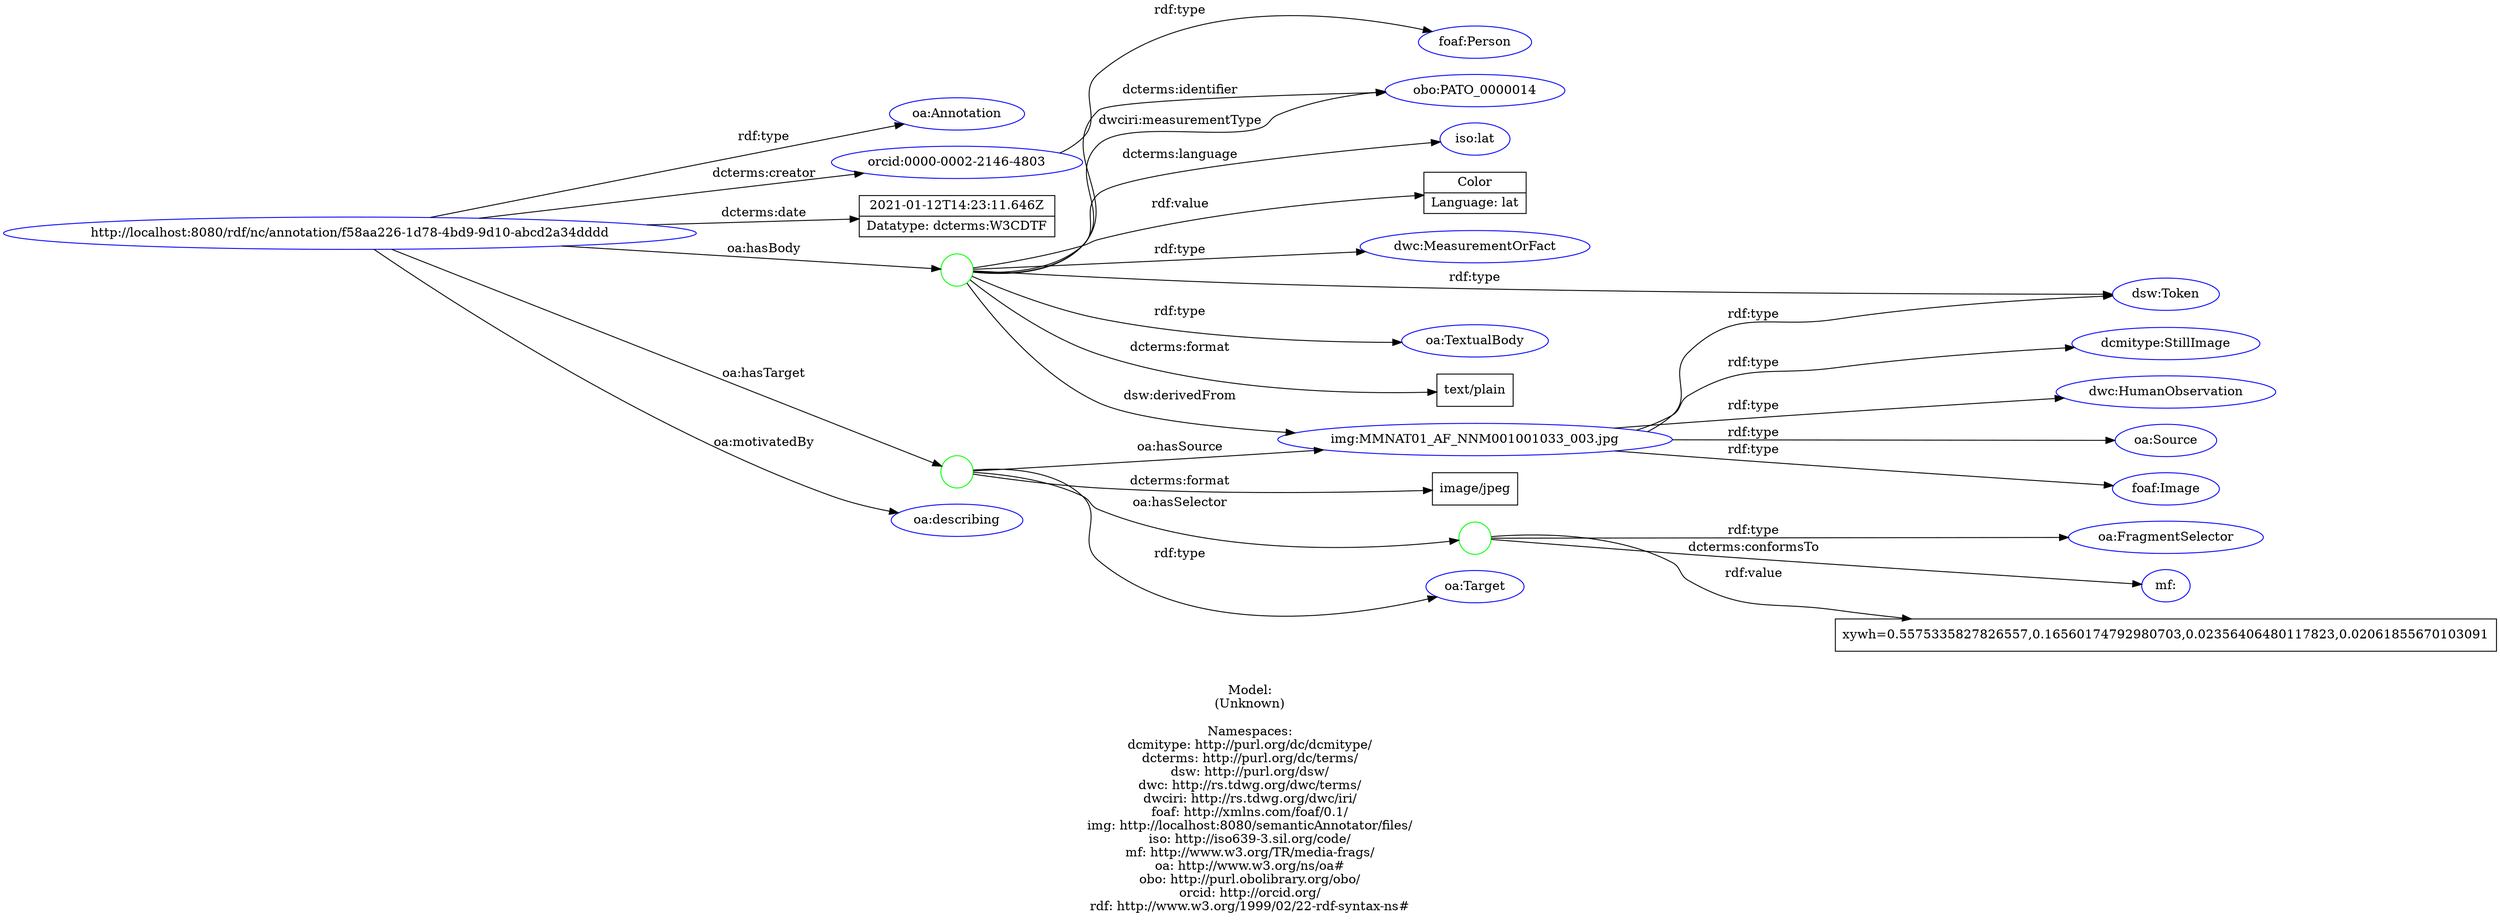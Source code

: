 digraph {
	rankdir = LR;
	charset="utf-8";

	"Rhttp://localhost:8080/rdf/nc/annotation/f58aa226-1d78-4bd9-9d10-abcd2a34dddd" -> "Roa:Annotation" [ label="rdf:type" ];
	"Rhttp://localhost:8080/rdf/nc/annotation/f58aa226-1d78-4bd9-9d10-abcd2a34dddd" -> "Rorcid:0000-0002-2146-4803" [ label="dcterms:creator" ];
	"Rhttp://localhost:8080/rdf/nc/annotation/f58aa226-1d78-4bd9-9d10-abcd2a34dddd" -> "L2021-01-12T14:23:11.646Z|Datatype: dcterms:W3CDTF" [ label="dcterms:date" ];
	"Rhttp://localhost:8080/rdf/nc/annotation/f58aa226-1d78-4bd9-9d10-abcd2a34dddd" -> "B_:node1evflep6ex2" [ label="oa:hasBody" ];
	"B_:node1evflep6ex2" -> "Rdsw:Token" [ label="rdf:type" ];
	"B_:node1evflep6ex2" -> "Rdwc:MeasurementOrFact" [ label="rdf:type" ];
	"B_:node1evflep6ex2" -> "Roa:TextualBody" [ label="rdf:type" ];
	"B_:node1evflep6ex2" -> "Ltext/plain" [ label="dcterms:format" ];
	"B_:node1evflep6ex2" -> "Robo:PATO_0000014" [ label="dcterms:identifier" ];
	"B_:node1evflep6ex2" -> "Riso:lat" [ label="dcterms:language" ];
	"B_:node1evflep6ex2" -> "Rimg:MMNAT01_AF_NNM001001033_003.jpg" [ label="dsw:derivedFrom" ];
	"B_:node1evflep6ex2" -> "Robo:PATO_0000014" [ label="dwciri:measurementType" ];
	"B_:node1evflep6ex2" -> "LColor|Language: lat" [ label="rdf:value" ];
	"Rhttp://localhost:8080/rdf/nc/annotation/f58aa226-1d78-4bd9-9d10-abcd2a34dddd" -> "B_:node1evflep6ex1" [ label="oa:hasTarget" ];
	"B_:node1evflep6ex1" -> "Roa:Target" [ label="rdf:type" ];
	"B_:node1evflep6ex1" -> "Limage/jpeg" [ label="dcterms:format" ];
	"B_:node1evflep6ex1" -> "B_:node1evflep6ex4" [ label="oa:hasSelector" ];
	"B_:node1evflep6ex4" -> "Roa:FragmentSelector" [ label="rdf:type" ];
	"B_:node1evflep6ex4" -> "Rmf:" [ label="dcterms:conformsTo" ];
	"B_:node1evflep6ex4" -> "Lxywh=0.5575335827826557,0.16560174792980703,0.02356406480117823,0.02061855670103091" [ label="rdf:value" ];
	"B_:node1evflep6ex1" -> "Rimg:MMNAT01_AF_NNM001001033_003.jpg" [ label="oa:hasSource" ];
	"Rhttp://localhost:8080/rdf/nc/annotation/f58aa226-1d78-4bd9-9d10-abcd2a34dddd" -> "Roa:describing" [ label="oa:motivatedBy" ];
	"Rorcid:0000-0002-2146-4803" -> "Rfoaf:Person" [ label="rdf:type" ];
	"Rimg:MMNAT01_AF_NNM001001033_003.jpg" -> "Rdcmitype:StillImage" [ label="rdf:type" ];
	"Rimg:MMNAT01_AF_NNM001001033_003.jpg" -> "Rdsw:Token" [ label="rdf:type" ];
	"Rimg:MMNAT01_AF_NNM001001033_003.jpg" -> "Rdwc:HumanObservation" [ label="rdf:type" ];
	"Rimg:MMNAT01_AF_NNM001001033_003.jpg" -> "Roa:Source" [ label="rdf:type" ];
	"Rimg:MMNAT01_AF_NNM001001033_003.jpg" -> "Rfoaf:Image" [ label="rdf:type" ];

	// Resources
	"Rhttp://localhost:8080/rdf/nc/annotation/f58aa226-1d78-4bd9-9d10-abcd2a34dddd" [ label="http://localhost:8080/rdf/nc/annotation/f58aa226-1d78-4bd9-9d10-abcd2a34dddd", shape = ellipse, color = blue ];
	"Roa:Annotation" [ label="oa:Annotation", shape = ellipse, color = blue ];
	"Rorcid:0000-0002-2146-4803" [ label="orcid:0000-0002-2146-4803", shape = ellipse, color = blue ];
	"Rdsw:Token" [ label="dsw:Token", shape = ellipse, color = blue ];
	"Rdwc:MeasurementOrFact" [ label="dwc:MeasurementOrFact", shape = ellipse, color = blue ];
	"Roa:TextualBody" [ label="oa:TextualBody", shape = ellipse, color = blue ];
	"Robo:PATO_0000014" [ label="obo:PATO_0000014", shape = ellipse, color = blue ];
	"Riso:lat" [ label="iso:lat", shape = ellipse, color = blue ];
	"Rimg:MMNAT01_AF_NNM001001033_003.jpg" [ label="img:MMNAT01_AF_NNM001001033_003.jpg", shape = ellipse, color = blue ];
	"Roa:Target" [ label="oa:Target", shape = ellipse, color = blue ];
	"Roa:FragmentSelector" [ label="oa:FragmentSelector", shape = ellipse, color = blue ];
	"Rmf:" [ label="mf:", shape = ellipse, color = blue ];
	"Roa:describing" [ label="oa:describing", shape = ellipse, color = blue ];
	"Rfoaf:Person" [ label="foaf:Person", shape = ellipse, color = blue ];
	"Rdcmitype:StillImage" [ label="dcmitype:StillImage", shape = ellipse, color = blue ];
	"Rdwc:HumanObservation" [ label="dwc:HumanObservation", shape = ellipse, color = blue ];
	"Roa:Source" [ label="oa:Source", shape = ellipse, color = blue ];
	"Rfoaf:Image" [ label="foaf:Image", shape = ellipse, color = blue ];

	// Anonymous nodes
	"B_:node1evflep6ex2" [ label="", shape = circle, color = green ];
	"B_:node1evflep6ex1" [ label="", shape = circle, color = green ];
	"B_:node1evflep6ex4" [ label="", shape = circle, color = green ];

	// Literals
	"L2021-01-12T14:23:11.646Z|Datatype: dcterms:W3CDTF" [ label="2021-01-12T14:23:11.646Z|Datatype: dcterms:W3CDTF", shape = record ];
	"Ltext/plain" [ label="text/plain", shape = record ];
	"LColor|Language: lat" [ label="Color|Language: lat", shape = record ];
	"Limage/jpeg" [ label="image/jpeg", shape = record ];
	"Lxywh=0.5575335827826557,0.16560174792980703,0.02356406480117823,0.02061855670103091" [ label="xywh=0.5575335827826557,0.16560174792980703,0.02356406480117823,0.02061855670103091", shape = record ];

	label="\n\nModel:\n(Unknown)\n\nNamespaces:\ndcmitype: http://purl.org/dc/dcmitype/\ndcterms: http://purl.org/dc/terms/\ndsw: http://purl.org/dsw/\ndwc: http://rs.tdwg.org/dwc/terms/\ndwciri: http://rs.tdwg.org/dwc/iri/\nfoaf: http://xmlns.com/foaf/0.1/\nimg: http://localhost:8080/semanticAnnotator/files/\niso: http://iso639-3.sil.org/code/\nmf: http://www.w3.org/TR/media-frags/\noa: http://www.w3.org/ns/oa#\nobo: http://purl.obolibrary.org/obo/\norcid: http://orcid.org/\nrdf: http://www.w3.org/1999/02/22-rdf-syntax-ns#\n";
}
